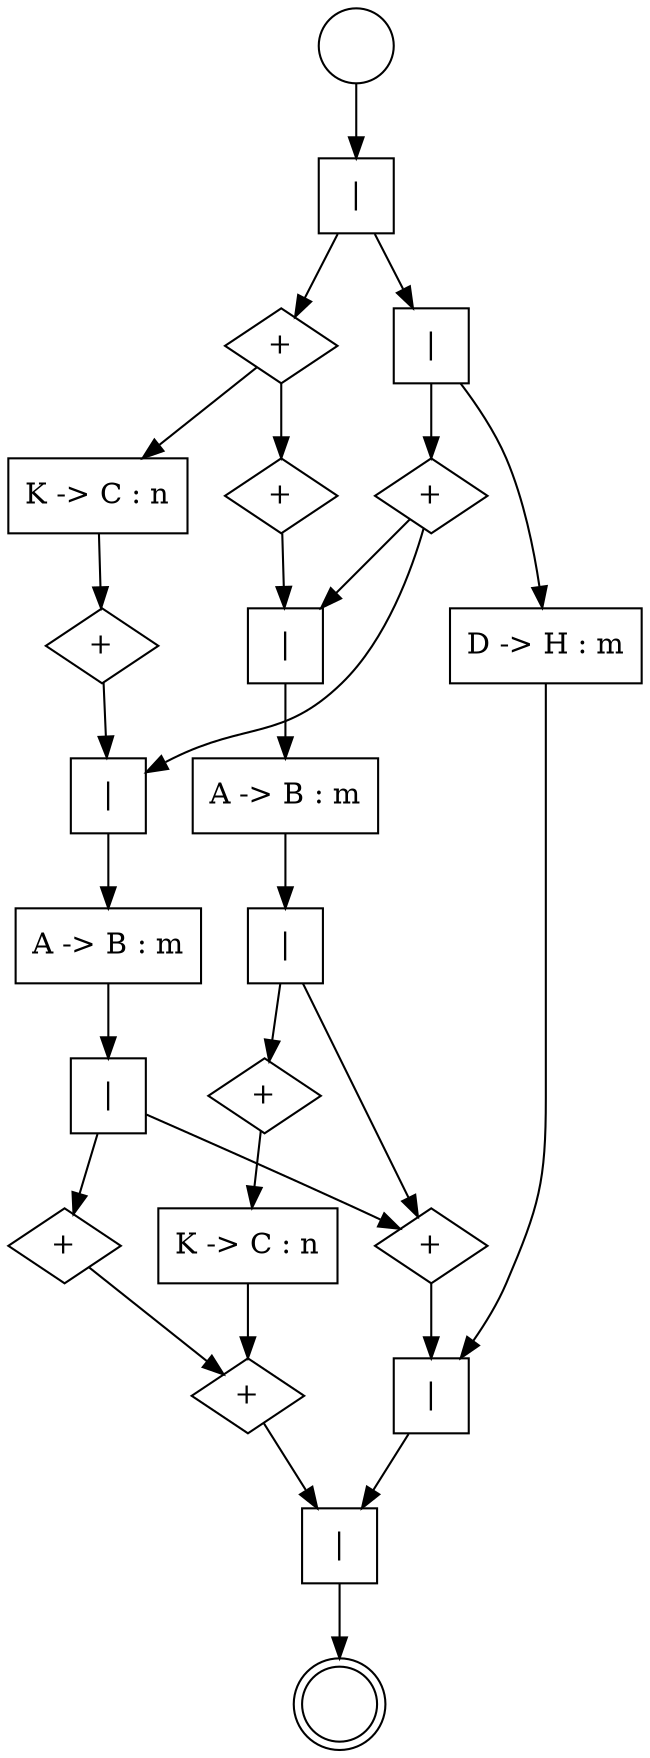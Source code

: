 digraph sync1 {
	0 [label="" shape=circle]
	0 -> 1
	1 [label="|" shape=square]
	1 -> 2
	1 -> 10
	2 [label="+" shape=diamond]
	2 -> 4
	2 -> 6
	3 [label="+" shape=diamond]
	3 -> 14
	5 [label="K -> C : n" shape=rect]
	5 -> 3
	6 [label="K -> C : n" shape=rect]
	6 -> 7
	10 [label="|" shape=square]
	10 -> 11
	10 -> 13
	12 [label="|" shape=square]
	12 -> 14
	13 [label="D -> H : m" shape=rect]
	13 -> 12
	14 [label="|" shape=square]
	14 -> 15
	15 [label="" shape=doublecircle]
	16 [label="|" shape=square]
	16 -> 17
	17 [label="A -> B : m" shape=rect]
	17 -> 18
	18 [label="|" shape=square]
	18 -> 19
	18 -> 20
	11 [label="+" shape=diamond]
	11 -> 16
	11 -> 21
	19 [label="+" shape=diamond]
	19 -> 12
	4 [label="+" shape=diamond]
	4 -> 16
	20 [label="+" shape=diamond]
	20 -> 5
	21 [label="|" shape=square]
	21 -> 22
	22 [label="A -> B : m" shape=rect]
	22 -> 23
	23 [label="|" shape=square]
	23 -> 19
	23 -> 24
	7 [label="+" shape=diamond]
	7 -> 21
	24 [label="+" shape=diamond]
	24 -> 3
}
